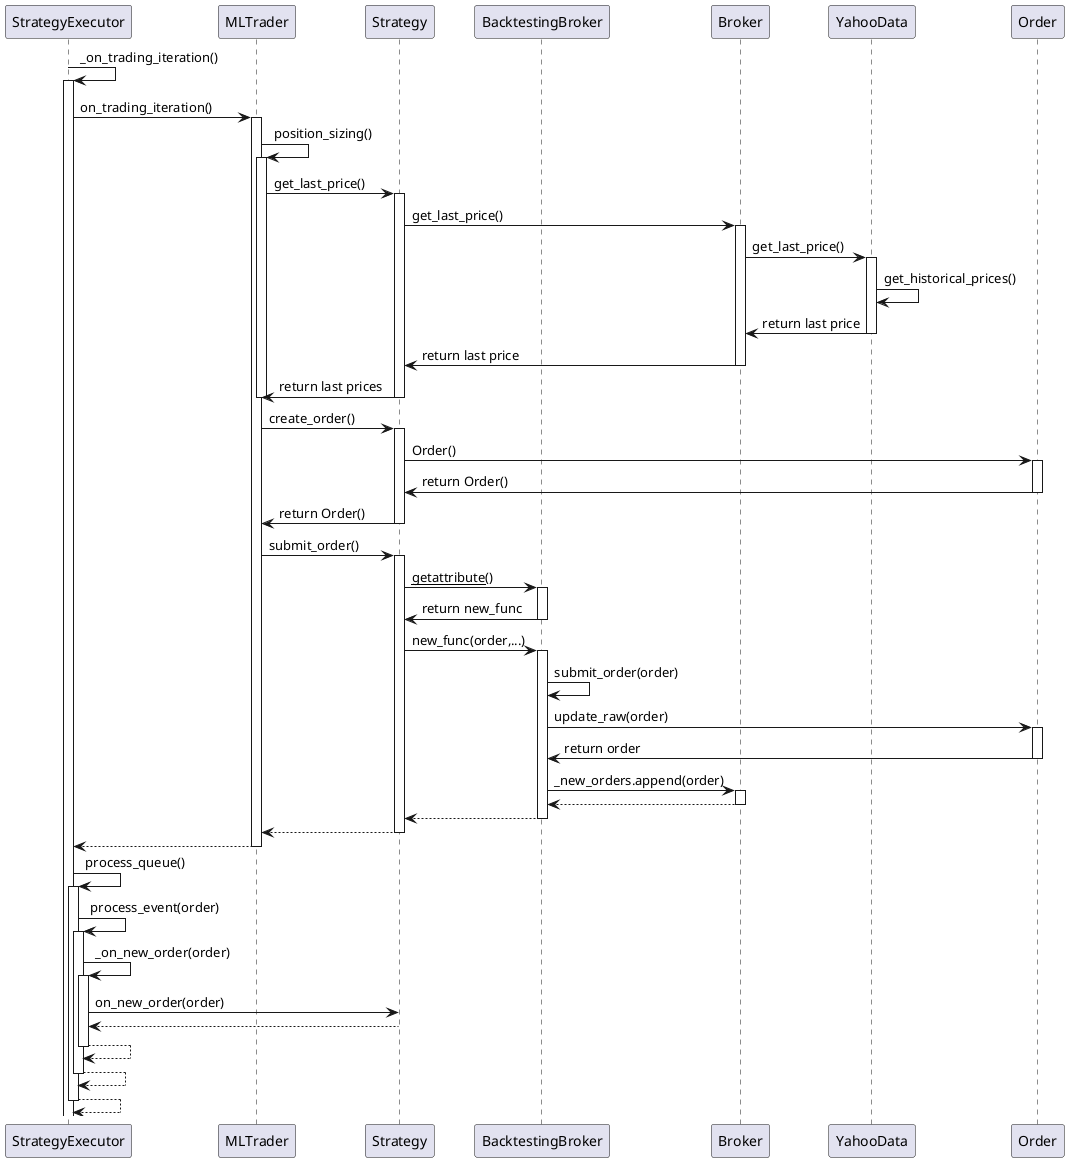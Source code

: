 @startuml bot
participant StrategyExecutor as executor
participant MLTrader as trader
participant Strategy as strategy
participant BacktestingBroker as backtester
participant Broker as broker
participant YahooData as yahoo
participant Order as order
executor -> executor: _on_trading_iteration()
activate executor
executor -> trader : on_trading_iteration()
activate trader 
trader -> trader: position_sizing()
activate trader
trader-> strategy: get_last_price()
activate strategy
strategy -> broker: get_last_price()
activate broker
broker -> yahoo: get_last_price()
activate yahoo
yahoo -> yahoo: get_historical_prices()
yahoo -> broker: return last price
deactivate yahoo
broker -> strategy: return last price
deactivate broker
strategy -> trader: return last prices
deactivate strategy
deactivate trader
trader -> strategy: create_order()
activate strategy
strategy -> order: Order()
activate order
order -> strategy: return Order()
deactivate order
strategy -> trader: return Order()
deactivate strategy
trader -> strategy: submit_order()
activate strategy
strategy -> backtester: __getattribute__()
activate backtester
backtester -> strategy: return new_func
deactivate backtester
strategy -> backtester: new_func(order,...)
activate backtester
backtester  -> backtester : submit_order(order)
backtester -> order : update_raw(order)
activate order
order -> backtester : return order
deactivate order
backtester -> broker: _new_orders.append(order)
activate broker
broker --> backtester
deactivate broker
backtester --> strategy
deactivate backtester
strategy --> trader
deactivate strategy
trader --> executor
deactivate trader
executor -> executor: process_queue()
activate executor
executor -> executor: process_event(order)
activate executor
executor -> executor: _on_new_order(order)
activate executor
executor -> strategy: on_new_order(order)
strategy --> executor
executor --> executor
deactivate executor
executor --> executor
deactivate executor
executor --> executor
deactivate executor
@enduml 